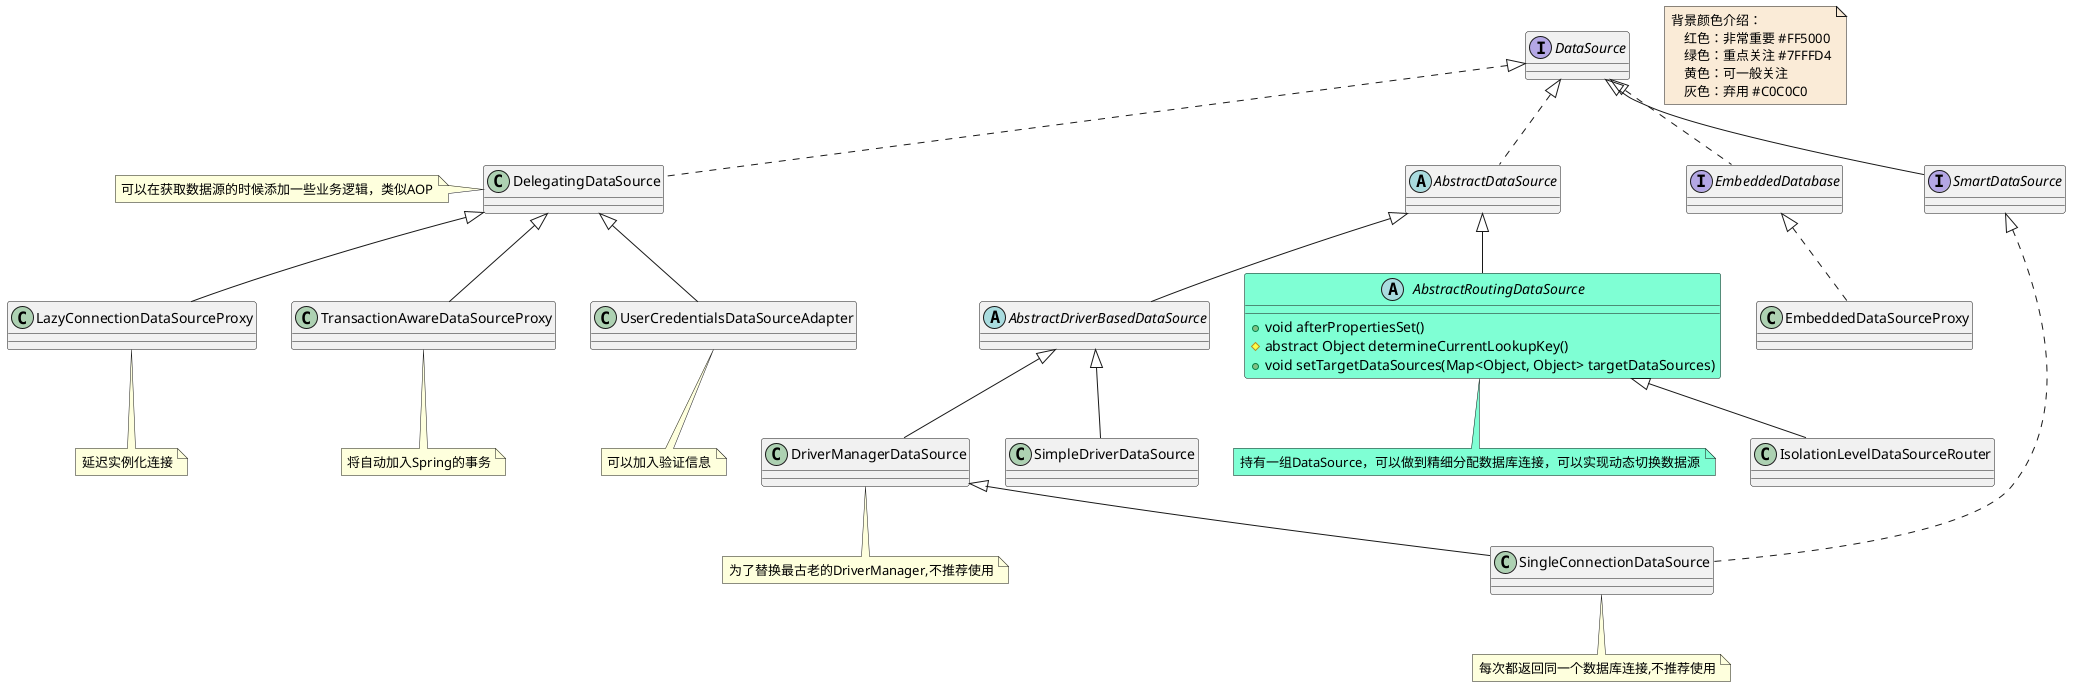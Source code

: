 @startuml

note  as N1 #FAEBD7
    背景颜色介绍：
        红色：非常重要 #FF5000
        绿色：重点关注 #7FFFD4
        黄色：可一般关注
        灰色：弃用 #C0C0C0
end note

interface DataSource
abstract class AbstractDataSource
abstract class AbstractDriverBasedDataSource
abstract class AbstractRoutingDataSource #7FFFD4
AbstractRoutingDataSource : +void afterPropertiesSet()
AbstractRoutingDataSource : #abstract Object determineCurrentLookupKey()
AbstractRoutingDataSource : +void setTargetDataSources(Map<Object, Object> targetDataSources)
note bottom #7FFFD4: 持有一组DataSource，可以做到精细分配数据库连接，可以实现动态切换数据源
class DelegatingDataSource
note left : 可以在获取数据源的时候添加一些业务逻辑，类似AOP
class DriverManagerDataSource
note bottom : 为了替换最古老的DriverManager,不推荐使用
interface EmbeddedDatabase
class EmbeddedDataSourceProxy
class IsolationLevelDataSourceRouter
class LazyConnectionDataSourceProxy
note bottom : 延迟实例化连接
class SimpleDriverDataSource
class SingleConnectionDataSource
note bottom : 每次都返回同一个数据库连接,不推荐使用
interface SmartDataSource
class TransactionAwareDataSourceProxy
note bottom : 将自动加入Spring的事务
class UserCredentialsDataSourceAdapter
note bottom : 可以加入验证信息



AbstractDataSource <|-- AbstractDriverBasedDataSource
AbstractDataSource <|-- AbstractRoutingDataSource


AbstractDriverBasedDataSource <|-- DriverManagerDataSource
AbstractDriverBasedDataSource <|-- SimpleDriverDataSource

AbstractRoutingDataSource <|-- IsolationLevelDataSourceRouter

DataSource <|.. AbstractDataSource
DataSource <|.. DelegatingDataSource
DataSource <|.. EmbeddedDatabase
DataSource <|-- SmartDataSource

DelegatingDataSource <|-- LazyConnectionDataSourceProxy
DelegatingDataSource <|-- TransactionAwareDataSourceProxy
DelegatingDataSource <|-- UserCredentialsDataSourceAdapter

DriverManagerDataSource <|-- SingleConnectionDataSource

EmbeddedDatabase <|.. EmbeddedDataSourceProxy

SmartDataSource <|.. SingleConnectionDataSource

@enduml